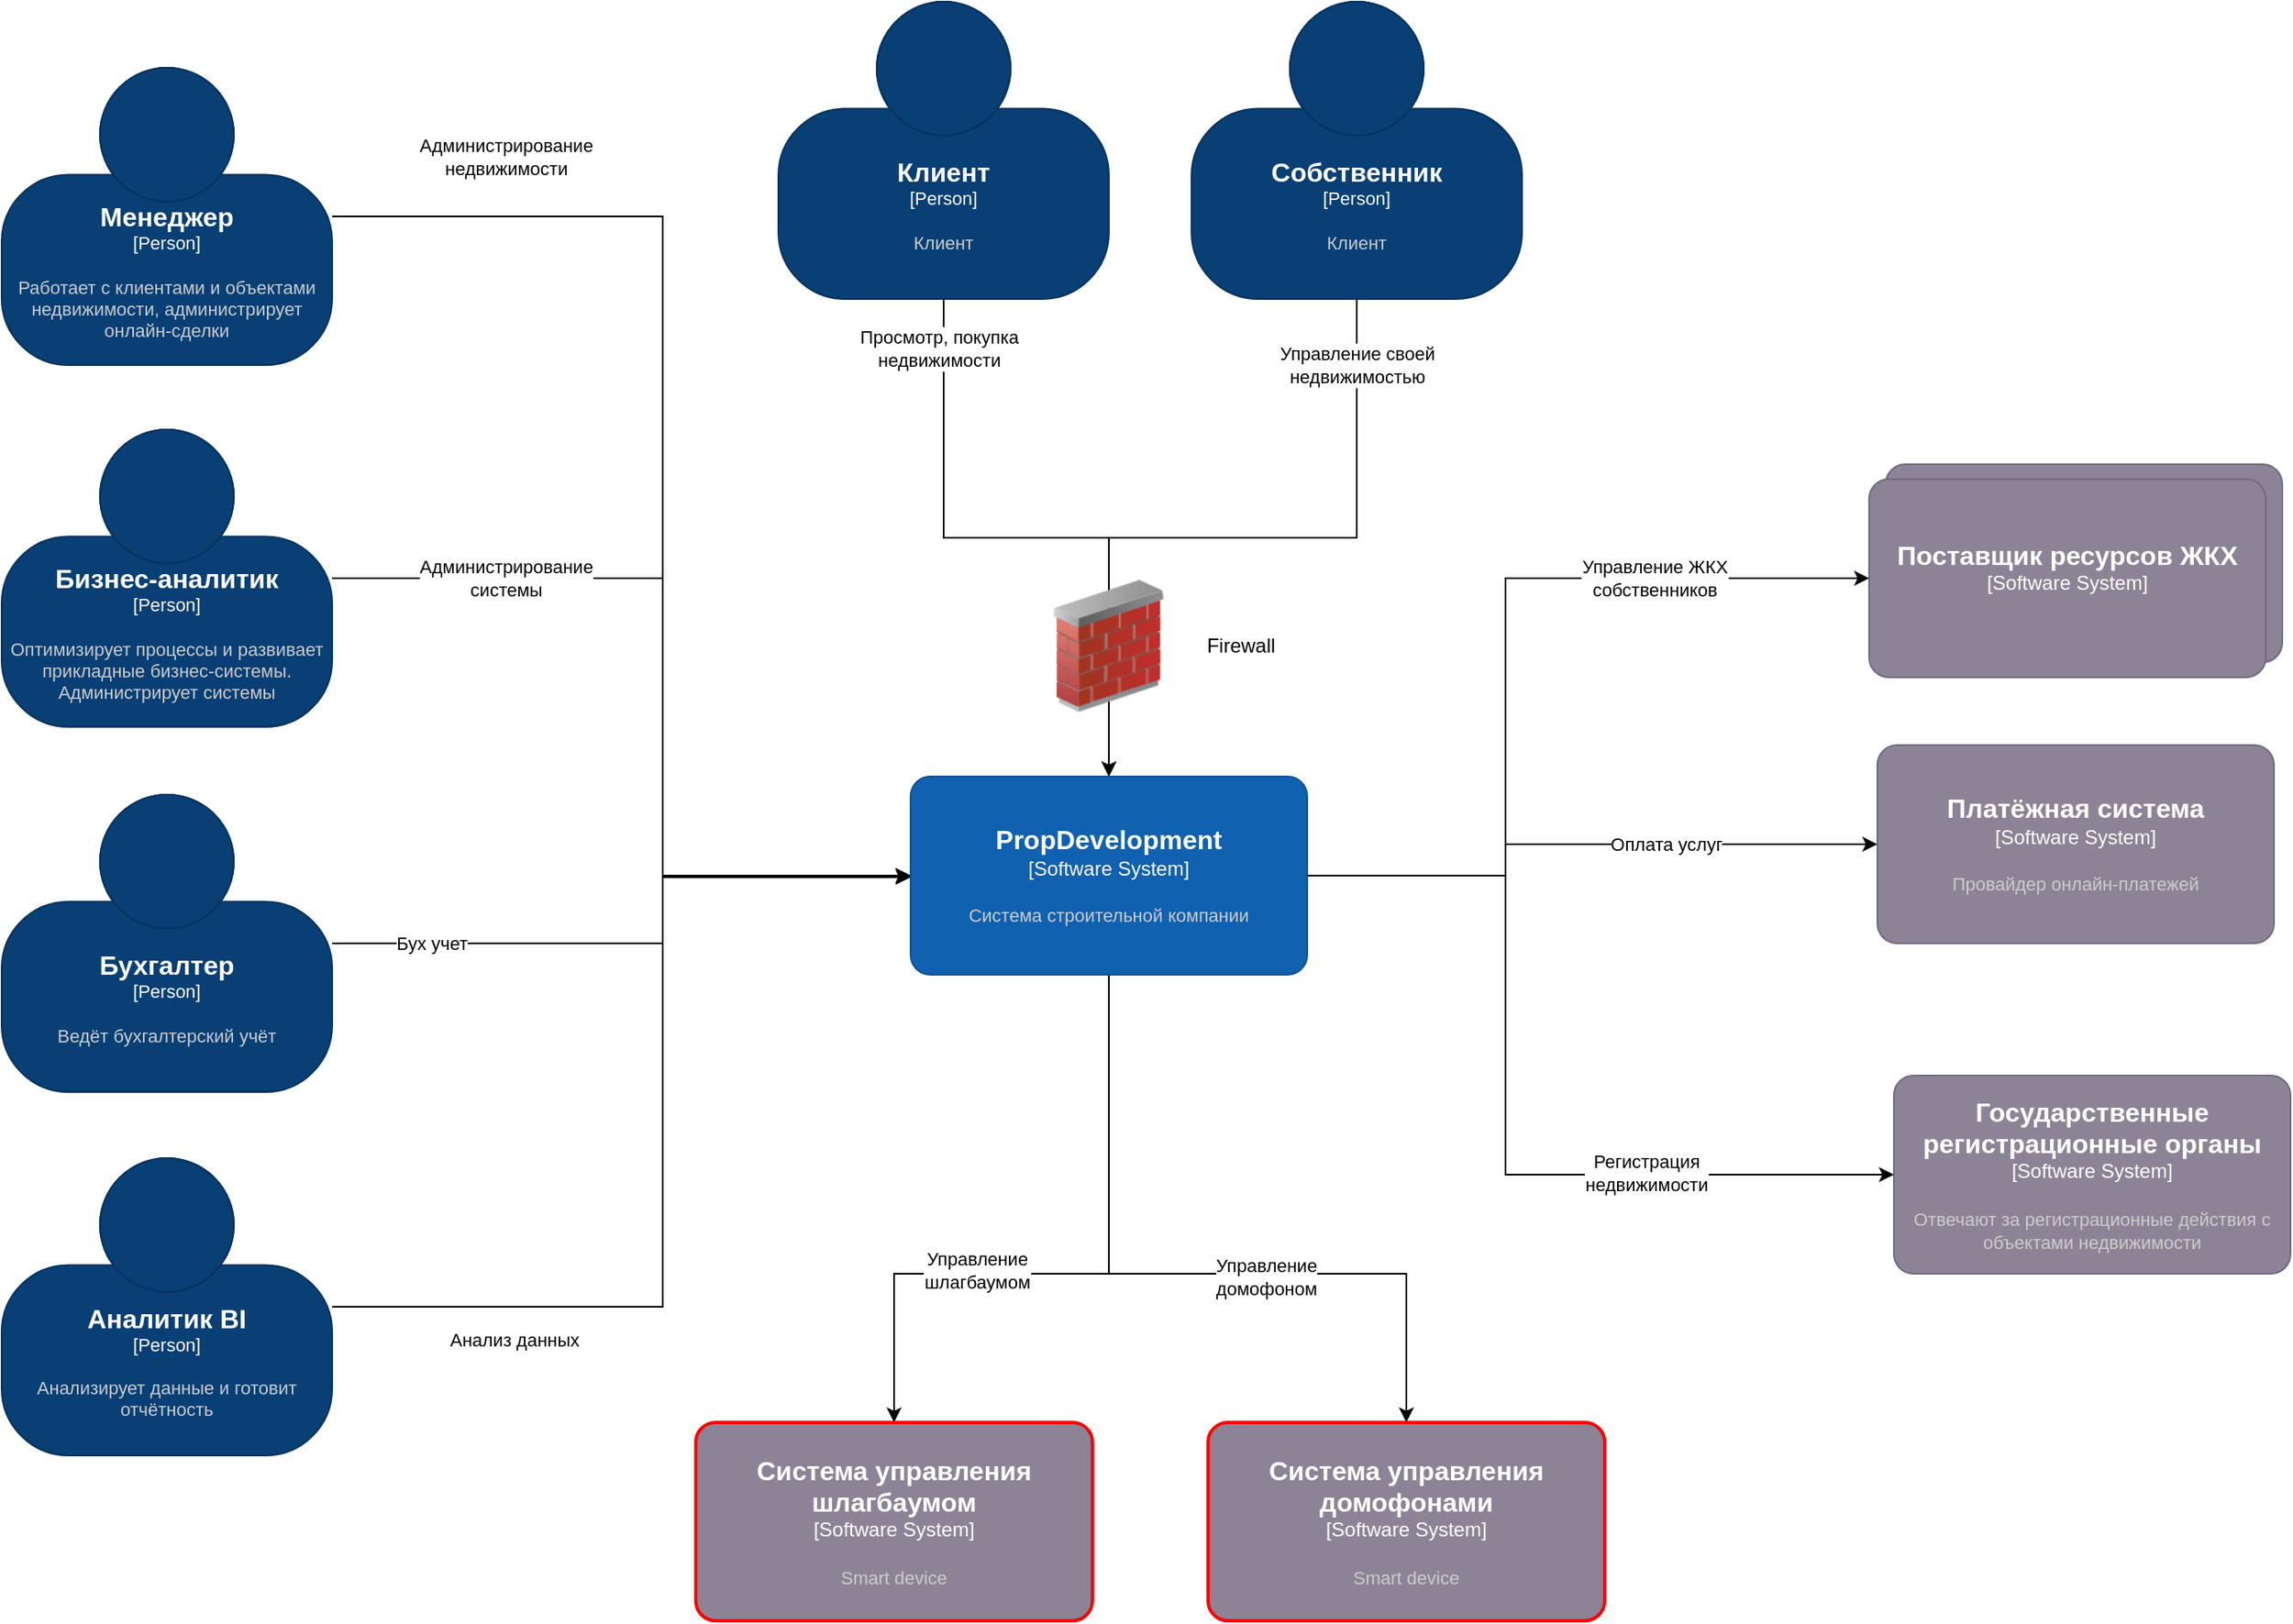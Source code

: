 <mxfile version="24.8.4">
  <diagram name="Страница — 1" id="AA9cZ-glA_Fp__WyKTjR">
    <mxGraphModel dx="1358" dy="717" grid="1" gridSize="10" guides="1" tooltips="1" connect="1" arrows="1" fold="1" page="1" pageScale="1" pageWidth="827" pageHeight="1169" math="0" shadow="0">
      <root>
        <mxCell id="0" />
        <mxCell id="1" parent="0" />
        <object placeholders="1" c4Name="Поставщик ресурсов ЖКХ" c4Type="Software System" c4Description="." label="&lt;font style=&quot;font-size: 16px&quot;&gt;&lt;b&gt;%c4Name%&lt;/b&gt;&lt;/font&gt;&lt;div&gt;[%c4Type%]&lt;/div&gt;&lt;br&gt;&lt;div&gt;&lt;font style=&quot;font-size: 11px&quot;&gt;&lt;font color=&quot;#cccccc&quot;&gt;%c4Description%&lt;/font&gt;&lt;/div&gt;" id="nFB4tpNnGNIT1_HhN5Ei-133">
          <mxCell style="rounded=1;whiteSpace=wrap;html=1;labelBackgroundColor=none;fillColor=#8C8496;fontColor=#ffffff;align=center;arcSize=10;strokeColor=#736782;metaEdit=1;resizable=0;points=[[0.25,0,0],[0.5,0,0],[0.75,0,0],[1,0.25,0],[1,0.5,0],[1,0.75,0],[0.75,1,0],[0.5,1,0],[0.25,1,0],[0,0.75,0],[0,0.5,0],[0,0.25,0]];" parent="1" vertex="1">
            <mxGeometry x="1250" y="980" width="240" height="120" as="geometry" />
          </mxCell>
        </object>
        <object placeholders="1" c4Name="Платёжная система" c4Type="Software System" c4Description="Провайдер онлайн-платежей" label="&lt;font style=&quot;font-size: 16px&quot;&gt;&lt;b&gt;%c4Name%&lt;/b&gt;&lt;/font&gt;&lt;div&gt;[%c4Type%]&lt;/div&gt;&lt;br&gt;&lt;div&gt;&lt;font style=&quot;font-size: 11px&quot;&gt;&lt;font color=&quot;#cccccc&quot;&gt;%c4Description%&lt;/font&gt;&lt;/div&gt;" id="nFB4tpNnGNIT1_HhN5Ei-134">
          <mxCell style="rounded=1;whiteSpace=wrap;html=1;labelBackgroundColor=none;fillColor=#8C8496;fontColor=#ffffff;align=center;arcSize=10;strokeColor=#736782;metaEdit=1;resizable=0;points=[[0.25,0,0],[0.5,0,0],[0.75,0,0],[1,0.25,0],[1,0.5,0],[1,0.75,0],[0.75,1,0],[0.5,1,0],[0.25,1,0],[0,0.75,0],[0,0.5,0],[0,0.25,0]];" parent="1" vertex="1">
            <mxGeometry x="1245" y="1150" width="240" height="120" as="geometry" />
          </mxCell>
        </object>
        <mxCell id="_IuiW_SKmHHkKA-Vl8Mt-11" style="edgeStyle=orthogonalEdgeStyle;rounded=0;orthogonalLoop=1;jettySize=auto;html=1;" edge="1" parent="1" source="nFB4tpNnGNIT1_HhN5Ei-171" target="_IuiW_SKmHHkKA-Vl8Mt-2">
          <mxGeometry relative="1" as="geometry">
            <Array as="points">
              <mxPoint x="510" y="1270" />
              <mxPoint x="510" y="1229" />
            </Array>
          </mxGeometry>
        </mxCell>
        <mxCell id="_IuiW_SKmHHkKA-Vl8Mt-13" value="Бух учет" style="edgeLabel;html=1;align=center;verticalAlign=middle;resizable=0;points=[];" vertex="1" connectable="0" parent="_IuiW_SKmHHkKA-Vl8Mt-11">
          <mxGeometry x="-0.34" y="-1" relative="1" as="geometry">
            <mxPoint x="-69" y="-1" as="offset" />
          </mxGeometry>
        </mxCell>
        <object placeholders="1" c4Name="Бухгалтер" c4Type="Person" c4Description="Ведёт бухгалтерский учёт" label="&lt;font style=&quot;font-size: 16px&quot;&gt;&lt;b&gt;%c4Name%&lt;/b&gt;&lt;/font&gt;&lt;div&gt;[%c4Type%]&lt;/div&gt;&lt;br&gt;&lt;div&gt;&lt;font style=&quot;font-size: 11px&quot;&gt;&lt;font color=&quot;#cccccc&quot;&gt;%c4Description%&lt;/font&gt;&lt;/div&gt;" id="nFB4tpNnGNIT1_HhN5Ei-171">
          <mxCell style="html=1;fontSize=11;dashed=0;whiteSpace=wrap;fillColor=#083F75;strokeColor=#06315C;fontColor=#ffffff;shape=mxgraph.c4.person2;align=center;metaEdit=1;points=[[0.5,0,0],[1,0.5,0],[1,0.75,0],[0.75,1,0],[0.5,1,0],[0.25,1,0],[0,0.75,0],[0,0.5,0]];resizable=0;" parent="1" vertex="1">
            <mxGeometry x="110" y="1180" width="200" height="180" as="geometry" />
          </mxCell>
        </object>
        <object placeholders="1" c4Name="Менеджер" c4Type="Person" c4Description="Работает с клиентами и объектами недвижимости, администрирует онлайн-сделки" label="&lt;font style=&quot;font-size: 16px&quot;&gt;&lt;b&gt;%c4Name%&lt;/b&gt;&lt;/font&gt;&lt;div&gt;[%c4Type%]&lt;/div&gt;&lt;br&gt;&lt;div&gt;&lt;font style=&quot;font-size: 11px&quot;&gt;&lt;font color=&quot;#cccccc&quot;&gt;%c4Description%&lt;/font&gt;&lt;/div&gt;" id="nFB4tpNnGNIT1_HhN5Ei-172">
          <mxCell style="html=1;fontSize=11;dashed=0;whiteSpace=wrap;fillColor=#083F75;strokeColor=#06315C;fontColor=#ffffff;shape=mxgraph.c4.person2;align=center;metaEdit=1;points=[[0.5,0,0],[1,0.5,0],[1,0.75,0],[0.75,1,0],[0.5,1,0],[0.25,1,0],[0,0.75,0],[0,0.5,0]];resizable=0;" parent="1" vertex="1">
            <mxGeometry x="110" y="740" width="200" height="180" as="geometry" />
          </mxCell>
        </object>
        <mxCell id="_IuiW_SKmHHkKA-Vl8Mt-10" style="edgeStyle=orthogonalEdgeStyle;rounded=0;orthogonalLoop=1;jettySize=auto;html=1;" edge="1" parent="1" source="nFB4tpNnGNIT1_HhN5Ei-193" target="_IuiW_SKmHHkKA-Vl8Mt-2">
          <mxGeometry relative="1" as="geometry">
            <Array as="points">
              <mxPoint x="510" y="1049" />
              <mxPoint x="510" y="1230" />
            </Array>
          </mxGeometry>
        </mxCell>
        <mxCell id="_IuiW_SKmHHkKA-Vl8Mt-18" value="Администрирование&lt;br&gt;системы" style="edgeLabel;html=1;align=center;verticalAlign=middle;resizable=0;points=[];" vertex="1" connectable="0" parent="_IuiW_SKmHHkKA-Vl8Mt-10">
          <mxGeometry x="-0.604" relative="1" as="geometry">
            <mxPoint as="offset" />
          </mxGeometry>
        </mxCell>
        <object placeholders="1" c4Name="Бизнес-аналитик" c4Type="Person" c4Description="Оптимизирует процессы и развивает прикладные бизнес-системы. Администрирует системы" label="&lt;font style=&quot;font-size: 16px&quot;&gt;&lt;b&gt;%c4Name%&lt;/b&gt;&lt;/font&gt;&lt;div&gt;[%c4Type%]&lt;/div&gt;&lt;br&gt;&lt;div&gt;&lt;font style=&quot;font-size: 11px&quot;&gt;&lt;font color=&quot;#cccccc&quot;&gt;%c4Description%&lt;/font&gt;&lt;/div&gt;" id="nFB4tpNnGNIT1_HhN5Ei-193">
          <mxCell style="html=1;fontSize=11;dashed=0;whiteSpace=wrap;fillColor=#083F75;strokeColor=#06315C;fontColor=#ffffff;shape=mxgraph.c4.person2;align=center;metaEdit=1;points=[[0.5,0,0],[1,0.5,0],[1,0.75,0],[0.75,1,0],[0.5,1,0],[0.25,1,0],[0,0.75,0],[0,0.5,0]];resizable=0;" parent="1" vertex="1">
            <mxGeometry x="110" y="959" width="200" height="180" as="geometry" />
          </mxCell>
        </object>
        <mxCell id="_IuiW_SKmHHkKA-Vl8Mt-12" style="edgeStyle=orthogonalEdgeStyle;rounded=0;orthogonalLoop=1;jettySize=auto;html=1;" edge="1" parent="1" source="nFB4tpNnGNIT1_HhN5Ei-201" target="_IuiW_SKmHHkKA-Vl8Mt-2">
          <mxGeometry relative="1" as="geometry">
            <Array as="points">
              <mxPoint x="510" y="1490" />
              <mxPoint x="510" y="1229" />
            </Array>
          </mxGeometry>
        </mxCell>
        <mxCell id="_IuiW_SKmHHkKA-Vl8Mt-16" value="Анализ данных" style="edgeLabel;html=1;align=center;verticalAlign=middle;resizable=0;points=[];" vertex="1" connectable="0" parent="_IuiW_SKmHHkKA-Vl8Mt-12">
          <mxGeometry x="0.048" relative="1" as="geometry">
            <mxPoint x="-90" y="140" as="offset" />
          </mxGeometry>
        </mxCell>
        <object placeholders="1" c4Name="Аналитик BI" c4Type="Person" c4Description="Анализирует данные и готовит отчётность" label="&lt;font style=&quot;font-size: 16px&quot;&gt;&lt;b&gt;%c4Name%&lt;/b&gt;&lt;/font&gt;&lt;div&gt;[%c4Type%]&lt;/div&gt;&lt;br&gt;&lt;div&gt;&lt;font style=&quot;font-size: 11px&quot;&gt;&lt;font color=&quot;#cccccc&quot;&gt;%c4Description%&lt;/font&gt;&lt;/div&gt;" id="nFB4tpNnGNIT1_HhN5Ei-201">
          <mxCell style="html=1;fontSize=11;dashed=0;whiteSpace=wrap;fillColor=#083F75;strokeColor=#06315C;fontColor=#ffffff;shape=mxgraph.c4.person2;align=center;metaEdit=1;points=[[0.5,0,0],[1,0.5,0],[1,0.75,0],[0.75,1,0],[0.5,1,0],[0.25,1,0],[0,0.75,0],[0,0.5,0]];resizable=0;" parent="1" vertex="1">
            <mxGeometry x="110" y="1400" width="200" height="180" as="geometry" />
          </mxCell>
        </object>
        <object placeholders="1" c4Name="Поставщик ресурсов ЖКХ" c4Type="Software System" c4Description="" label="&lt;font style=&quot;font-size: 16px&quot;&gt;&lt;b&gt;%c4Name%&lt;/b&gt;&lt;/font&gt;&lt;div&gt;[%c4Type%]&lt;/div&gt;&lt;br&gt;&lt;div&gt;&lt;font style=&quot;font-size: 11px&quot;&gt;&lt;font color=&quot;#cccccc&quot;&gt;%c4Description%&lt;/font&gt;&lt;/div&gt;" id="nFB4tpNnGNIT1_HhN5Ei-203">
          <mxCell style="rounded=1;whiteSpace=wrap;html=1;labelBackgroundColor=none;fillColor=#8C8496;fontColor=#ffffff;align=center;arcSize=10;strokeColor=#736782;metaEdit=1;resizable=0;points=[[0.25,0,0],[0.5,0,0],[0.75,0,0],[1,0.25,0],[1,0.5,0],[1,0.75,0],[0.75,1,0],[0.5,1,0],[0.25,1,0],[0,0.75,0],[0,0.5,0],[0,0.25,0]];" parent="1" vertex="1">
            <mxGeometry x="1240" y="989" width="240" height="120" as="geometry" />
          </mxCell>
        </object>
        <object placeholders="1" c4Name="Государственные регистрационные органы" c4Type="Software System" c4Description="Отвечают за регистрационные действия с объектами недвижимости" label="&lt;font style=&quot;font-size: 16px&quot;&gt;&lt;b&gt;%c4Name%&lt;/b&gt;&lt;/font&gt;&lt;div&gt;[%c4Type%]&lt;/div&gt;&lt;br&gt;&lt;div&gt;&lt;font style=&quot;font-size: 11px&quot;&gt;&lt;font color=&quot;#cccccc&quot;&gt;%c4Description%&lt;/font&gt;&lt;/div&gt;" id="nFB4tpNnGNIT1_HhN5Ei-210">
          <mxCell style="rounded=1;whiteSpace=wrap;html=1;labelBackgroundColor=none;fillColor=#8C8496;fontColor=#ffffff;align=center;arcSize=10;strokeColor=#736782;metaEdit=1;resizable=0;points=[[0.25,0,0],[0.5,0,0],[0.75,0,0],[1,0.25,0],[1,0.5,0],[1,0.75,0],[0.75,1,0],[0.5,1,0],[0.25,1,0],[0,0.75,0],[0,0.5,0],[0,0.25,0]];" parent="1" vertex="1">
            <mxGeometry x="1255" y="1350" width="240" height="120" as="geometry" />
          </mxCell>
        </object>
        <mxCell id="_IuiW_SKmHHkKA-Vl8Mt-7" style="edgeStyle=orthogonalEdgeStyle;rounded=0;orthogonalLoop=1;jettySize=auto;html=1;" edge="1" parent="1" source="nFB4tpNnGNIT1_HhN5Ei-213" target="_IuiW_SKmHHkKA-Vl8Mt-2">
          <mxGeometry relative="1" as="geometry" />
        </mxCell>
        <mxCell id="_IuiW_SKmHHkKA-Vl8Mt-14" value="Просмотр, покупка &lt;br&gt;недвижимости" style="edgeLabel;html=1;align=center;verticalAlign=middle;resizable=0;points=[];" vertex="1" connectable="0" parent="_IuiW_SKmHHkKA-Vl8Mt-7">
          <mxGeometry x="-0.758" y="-3" relative="1" as="geometry">
            <mxPoint y="-17" as="offset" />
          </mxGeometry>
        </mxCell>
        <object placeholders="1" c4Name="Клиент" c4Type="Person" c4Description="Клиент" label="&lt;font style=&quot;font-size: 16px&quot;&gt;&lt;b&gt;%c4Name%&lt;/b&gt;&lt;/font&gt;&lt;div&gt;[%c4Type%]&lt;/div&gt;&lt;br&gt;&lt;div&gt;&lt;font style=&quot;font-size: 11px&quot;&gt;&lt;font color=&quot;#cccccc&quot;&gt;%c4Description%&lt;/font&gt;&lt;/div&gt;" id="nFB4tpNnGNIT1_HhN5Ei-213">
          <mxCell style="html=1;fontSize=11;dashed=0;whiteSpace=wrap;fillColor=#083F75;strokeColor=#06315C;fontColor=#ffffff;shape=mxgraph.c4.person2;align=center;metaEdit=1;points=[[0.5,0,0],[1,0.5,0],[1,0.75,0],[0.75,1,0],[0.5,1,0],[0.25,1,0],[0,0.75,0],[0,0.5,0]];resizable=0;" parent="1" vertex="1">
            <mxGeometry x="580" y="700" width="200" height="180" as="geometry" />
          </mxCell>
        </object>
        <mxCell id="_IuiW_SKmHHkKA-Vl8Mt-8" style="edgeStyle=orthogonalEdgeStyle;rounded=0;orthogonalLoop=1;jettySize=auto;html=1;" edge="1" parent="1" source="nFB4tpNnGNIT1_HhN5Ei-214" target="_IuiW_SKmHHkKA-Vl8Mt-2">
          <mxGeometry relative="1" as="geometry" />
        </mxCell>
        <mxCell id="_IuiW_SKmHHkKA-Vl8Mt-15" value="Управление своей&lt;br&gt;недвижимостью" style="edgeLabel;html=1;align=center;verticalAlign=middle;resizable=0;points=[];" vertex="1" connectable="0" parent="_IuiW_SKmHHkKA-Vl8Mt-8">
          <mxGeometry x="-0.718" y="2" relative="1" as="geometry">
            <mxPoint x="-2" y="-22" as="offset" />
          </mxGeometry>
        </mxCell>
        <object placeholders="1" c4Name="Собственник" c4Type="Person" c4Description="Клиент" label="&lt;font style=&quot;font-size: 16px&quot;&gt;&lt;b&gt;%c4Name%&lt;/b&gt;&lt;/font&gt;&lt;div&gt;[%c4Type%]&lt;/div&gt;&lt;br&gt;&lt;div&gt;&lt;font style=&quot;font-size: 11px&quot;&gt;&lt;font color=&quot;#cccccc&quot;&gt;%c4Description%&lt;/font&gt;&lt;/div&gt;" id="nFB4tpNnGNIT1_HhN5Ei-214">
          <mxCell style="html=1;fontSize=11;dashed=0;whiteSpace=wrap;fillColor=#083F75;strokeColor=#06315C;fontColor=#ffffff;shape=mxgraph.c4.person2;align=center;metaEdit=1;points=[[0.5,0,0],[1,0.5,0],[1,0.75,0],[0.75,1,0],[0.5,1,0],[0.25,1,0],[0,0.75,0],[0,0.5,0]];resizable=0;" parent="1" vertex="1">
            <mxGeometry x="830" y="700" width="200" height="180" as="geometry" />
          </mxCell>
        </object>
        <mxCell id="_IuiW_SKmHHkKA-Vl8Mt-20" style="edgeStyle=orthogonalEdgeStyle;rounded=0;orthogonalLoop=1;jettySize=auto;html=1;" edge="1" parent="1" source="_IuiW_SKmHHkKA-Vl8Mt-2" target="nFB4tpNnGNIT1_HhN5Ei-134">
          <mxGeometry relative="1" as="geometry">
            <Array as="points">
              <mxPoint x="1020" y="1229" />
              <mxPoint x="1020" y="1210" />
            </Array>
          </mxGeometry>
        </mxCell>
        <mxCell id="_IuiW_SKmHHkKA-Vl8Mt-23" value="Оплата услуг" style="edgeLabel;html=1;align=center;verticalAlign=middle;resizable=0;points=[];" vertex="1" connectable="0" parent="_IuiW_SKmHHkKA-Vl8Mt-20">
          <mxGeometry x="0.293" relative="1" as="geometry">
            <mxPoint as="offset" />
          </mxGeometry>
        </mxCell>
        <mxCell id="_IuiW_SKmHHkKA-Vl8Mt-25" style="edgeStyle=orthogonalEdgeStyle;rounded=0;orthogonalLoop=1;jettySize=auto;html=1;" edge="1" parent="1" source="_IuiW_SKmHHkKA-Vl8Mt-2" target="_IuiW_SKmHHkKA-Vl8Mt-4">
          <mxGeometry relative="1" as="geometry">
            <Array as="points">
              <mxPoint x="780" y="1470" />
              <mxPoint x="650" y="1470" />
            </Array>
          </mxGeometry>
        </mxCell>
        <mxCell id="_IuiW_SKmHHkKA-Vl8Mt-27" value="Управление&lt;br&gt;шлагбаумом" style="edgeLabel;html=1;align=center;verticalAlign=middle;resizable=0;points=[];" vertex="1" connectable="0" parent="_IuiW_SKmHHkKA-Vl8Mt-25">
          <mxGeometry x="0.387" y="-2" relative="1" as="geometry">
            <mxPoint x="17" as="offset" />
          </mxGeometry>
        </mxCell>
        <mxCell id="_IuiW_SKmHHkKA-Vl8Mt-26" style="edgeStyle=orthogonalEdgeStyle;rounded=0;orthogonalLoop=1;jettySize=auto;html=1;" edge="1" parent="1" source="_IuiW_SKmHHkKA-Vl8Mt-2" target="_IuiW_SKmHHkKA-Vl8Mt-3">
          <mxGeometry relative="1" as="geometry">
            <Array as="points">
              <mxPoint x="780" y="1470" />
              <mxPoint x="960" y="1470" />
            </Array>
          </mxGeometry>
        </mxCell>
        <mxCell id="_IuiW_SKmHHkKA-Vl8Mt-28" value="Управление &lt;br&gt;домофоном" style="edgeLabel;html=1;align=center;verticalAlign=middle;resizable=0;points=[];" vertex="1" connectable="0" parent="_IuiW_SKmHHkKA-Vl8Mt-26">
          <mxGeometry x="0.223" y="-2" relative="1" as="geometry">
            <mxPoint as="offset" />
          </mxGeometry>
        </mxCell>
        <object placeholders="1" c4Name="PropDevelopment" c4Type="Software System" c4Description="Система строительной компании" label="&lt;font style=&quot;font-size: 16px&quot;&gt;&lt;b&gt;%c4Name%&lt;/b&gt;&lt;/font&gt;&lt;div&gt;[%c4Type%]&lt;/div&gt;&lt;br&gt;&lt;div&gt;&lt;font style=&quot;font-size: 11px&quot;&gt;&lt;font color=&quot;#cccccc&quot;&gt;%c4Description%&lt;/font&gt;&lt;/div&gt;" id="_IuiW_SKmHHkKA-Vl8Mt-2">
          <mxCell style="rounded=1;whiteSpace=wrap;html=1;labelBackgroundColor=none;fillColor=#1061B0;fontColor=#ffffff;align=center;arcSize=10;strokeColor=#0D5091;metaEdit=1;resizable=0;points=[[0.25,0,0],[0.5,0,0],[0.75,0,0],[1,0.25,0],[1,0.5,0],[1,0.75,0],[0.75,1,0],[0.5,1,0],[0.25,1,0],[0,0.75,0],[0,0.5,0],[0,0.25,0]];" vertex="1" parent="1">
            <mxGeometry x="660" y="1169" width="240" height="120" as="geometry" />
          </mxCell>
        </object>
        <object placeholders="1" c4Name="Система управления домофонами" c4Type="Software System" c4Description="Smart device " label="&lt;font style=&quot;font-size: 16px&quot;&gt;&lt;b&gt;%c4Name%&lt;/b&gt;&lt;/font&gt;&lt;div&gt;[%c4Type%]&lt;/div&gt;&lt;br&gt;&lt;div&gt;&lt;font style=&quot;font-size: 11px&quot;&gt;&lt;font color=&quot;#cccccc&quot;&gt;%c4Description%&lt;/font&gt;&lt;/div&gt;" id="_IuiW_SKmHHkKA-Vl8Mt-3">
          <mxCell style="rounded=1;whiteSpace=wrap;html=1;labelBackgroundColor=none;fillColor=#8C8496;fontColor=#ffffff;align=center;arcSize=10;strokeColor=#FF0000;metaEdit=1;resizable=0;points=[[0.25,0,0],[0.5,0,0],[0.75,0,0],[1,0.25,0],[1,0.5,0],[1,0.75,0],[0.75,1,0],[0.5,1,0],[0.25,1,0],[0,0.75,0],[0,0.5,0],[0,0.25,0]];strokeWidth=2;" vertex="1" parent="1">
            <mxGeometry x="840" y="1560" width="240" height="120" as="geometry" />
          </mxCell>
        </object>
        <object placeholders="1" c4Name="Система управления шлагбаумом" c4Type="Software System" c4Description="Smart device " label="&lt;font style=&quot;font-size: 16px&quot;&gt;&lt;b&gt;%c4Name%&lt;/b&gt;&lt;/font&gt;&lt;div&gt;[%c4Type%]&lt;/div&gt;&lt;br&gt;&lt;div&gt;&lt;font style=&quot;font-size: 11px&quot;&gt;&lt;font color=&quot;#cccccc&quot;&gt;%c4Description%&lt;/font&gt;&lt;/div&gt;" id="_IuiW_SKmHHkKA-Vl8Mt-4">
          <mxCell style="rounded=1;whiteSpace=wrap;html=1;labelBackgroundColor=none;fillColor=#8C8496;fontColor=#ffffff;align=center;arcSize=10;strokeColor=#FF0000;metaEdit=1;resizable=0;points=[[0.25,0,0],[0.5,0,0],[0.75,0,0],[1,0.25,0],[1,0.5,0],[1,0.75,0],[0.75,1,0],[0.5,1,0],[0.25,1,0],[0,0.75,0],[0,0.5,0],[0,0.25,0]];strokeWidth=2;" vertex="1" parent="1">
            <mxGeometry x="530" y="1560" width="240" height="120" as="geometry" />
          </mxCell>
        </object>
        <mxCell id="_IuiW_SKmHHkKA-Vl8Mt-5" value="" style="image;html=1;image=img/lib/clip_art/networking/Firewall_02_128x128.png" vertex="1" parent="1">
          <mxGeometry x="740" y="1050" width="80" height="80" as="geometry" />
        </mxCell>
        <mxCell id="_IuiW_SKmHHkKA-Vl8Mt-6" value="Firewall" style="text;html=1;align=center;verticalAlign=middle;whiteSpace=wrap;rounded=0;" vertex="1" parent="1">
          <mxGeometry x="830" y="1075" width="60" height="30" as="geometry" />
        </mxCell>
        <mxCell id="_IuiW_SKmHHkKA-Vl8Mt-9" style="edgeStyle=orthogonalEdgeStyle;rounded=0;orthogonalLoop=1;jettySize=auto;html=1;entryX=0;entryY=0.5;entryDx=0;entryDy=0;entryPerimeter=0;" edge="1" parent="1" source="nFB4tpNnGNIT1_HhN5Ei-172" target="_IuiW_SKmHHkKA-Vl8Mt-2">
          <mxGeometry relative="1" as="geometry">
            <Array as="points">
              <mxPoint x="510" y="830" />
              <mxPoint x="510" y="1229" />
            </Array>
          </mxGeometry>
        </mxCell>
        <mxCell id="_IuiW_SKmHHkKA-Vl8Mt-17" value="Администрирование &lt;br&gt;недвижимости" style="edgeLabel;html=1;align=center;verticalAlign=middle;resizable=0;points=[];" vertex="1" connectable="0" parent="_IuiW_SKmHHkKA-Vl8Mt-9">
          <mxGeometry x="-0.209" y="1" relative="1" as="geometry">
            <mxPoint x="-96" y="-132" as="offset" />
          </mxGeometry>
        </mxCell>
        <mxCell id="_IuiW_SKmHHkKA-Vl8Mt-19" style="edgeStyle=orthogonalEdgeStyle;rounded=0;orthogonalLoop=1;jettySize=auto;html=1;entryX=0;entryY=0.5;entryDx=0;entryDy=0;entryPerimeter=0;" edge="1" parent="1" source="_IuiW_SKmHHkKA-Vl8Mt-2" target="nFB4tpNnGNIT1_HhN5Ei-203">
          <mxGeometry relative="1" as="geometry">
            <Array as="points">
              <mxPoint x="1020" y="1229" />
              <mxPoint x="1020" y="1049" />
            </Array>
          </mxGeometry>
        </mxCell>
        <mxCell id="_IuiW_SKmHHkKA-Vl8Mt-22" value="Управление ЖКХ&lt;br&gt;собственников" style="edgeLabel;html=1;align=center;verticalAlign=middle;resizable=0;points=[];" vertex="1" connectable="0" parent="_IuiW_SKmHHkKA-Vl8Mt-19">
          <mxGeometry x="0.433" y="2" relative="1" as="geometry">
            <mxPoint x="17" y="2" as="offset" />
          </mxGeometry>
        </mxCell>
        <mxCell id="_IuiW_SKmHHkKA-Vl8Mt-21" style="edgeStyle=orthogonalEdgeStyle;rounded=0;orthogonalLoop=1;jettySize=auto;html=1;entryX=0;entryY=0.5;entryDx=0;entryDy=0;entryPerimeter=0;" edge="1" parent="1" source="_IuiW_SKmHHkKA-Vl8Mt-2" target="nFB4tpNnGNIT1_HhN5Ei-210">
          <mxGeometry relative="1" as="geometry">
            <Array as="points">
              <mxPoint x="1020" y="1229" />
              <mxPoint x="1020" y="1410" />
            </Array>
          </mxGeometry>
        </mxCell>
        <mxCell id="_IuiW_SKmHHkKA-Vl8Mt-24" value="Регистрация&lt;br&gt;недвижимости" style="edgeLabel;html=1;align=center;verticalAlign=middle;resizable=0;points=[];" vertex="1" connectable="0" parent="_IuiW_SKmHHkKA-Vl8Mt-21">
          <mxGeometry x="0.438" y="1" relative="1" as="geometry">
            <mxPoint as="offset" />
          </mxGeometry>
        </mxCell>
      </root>
    </mxGraphModel>
  </diagram>
</mxfile>
